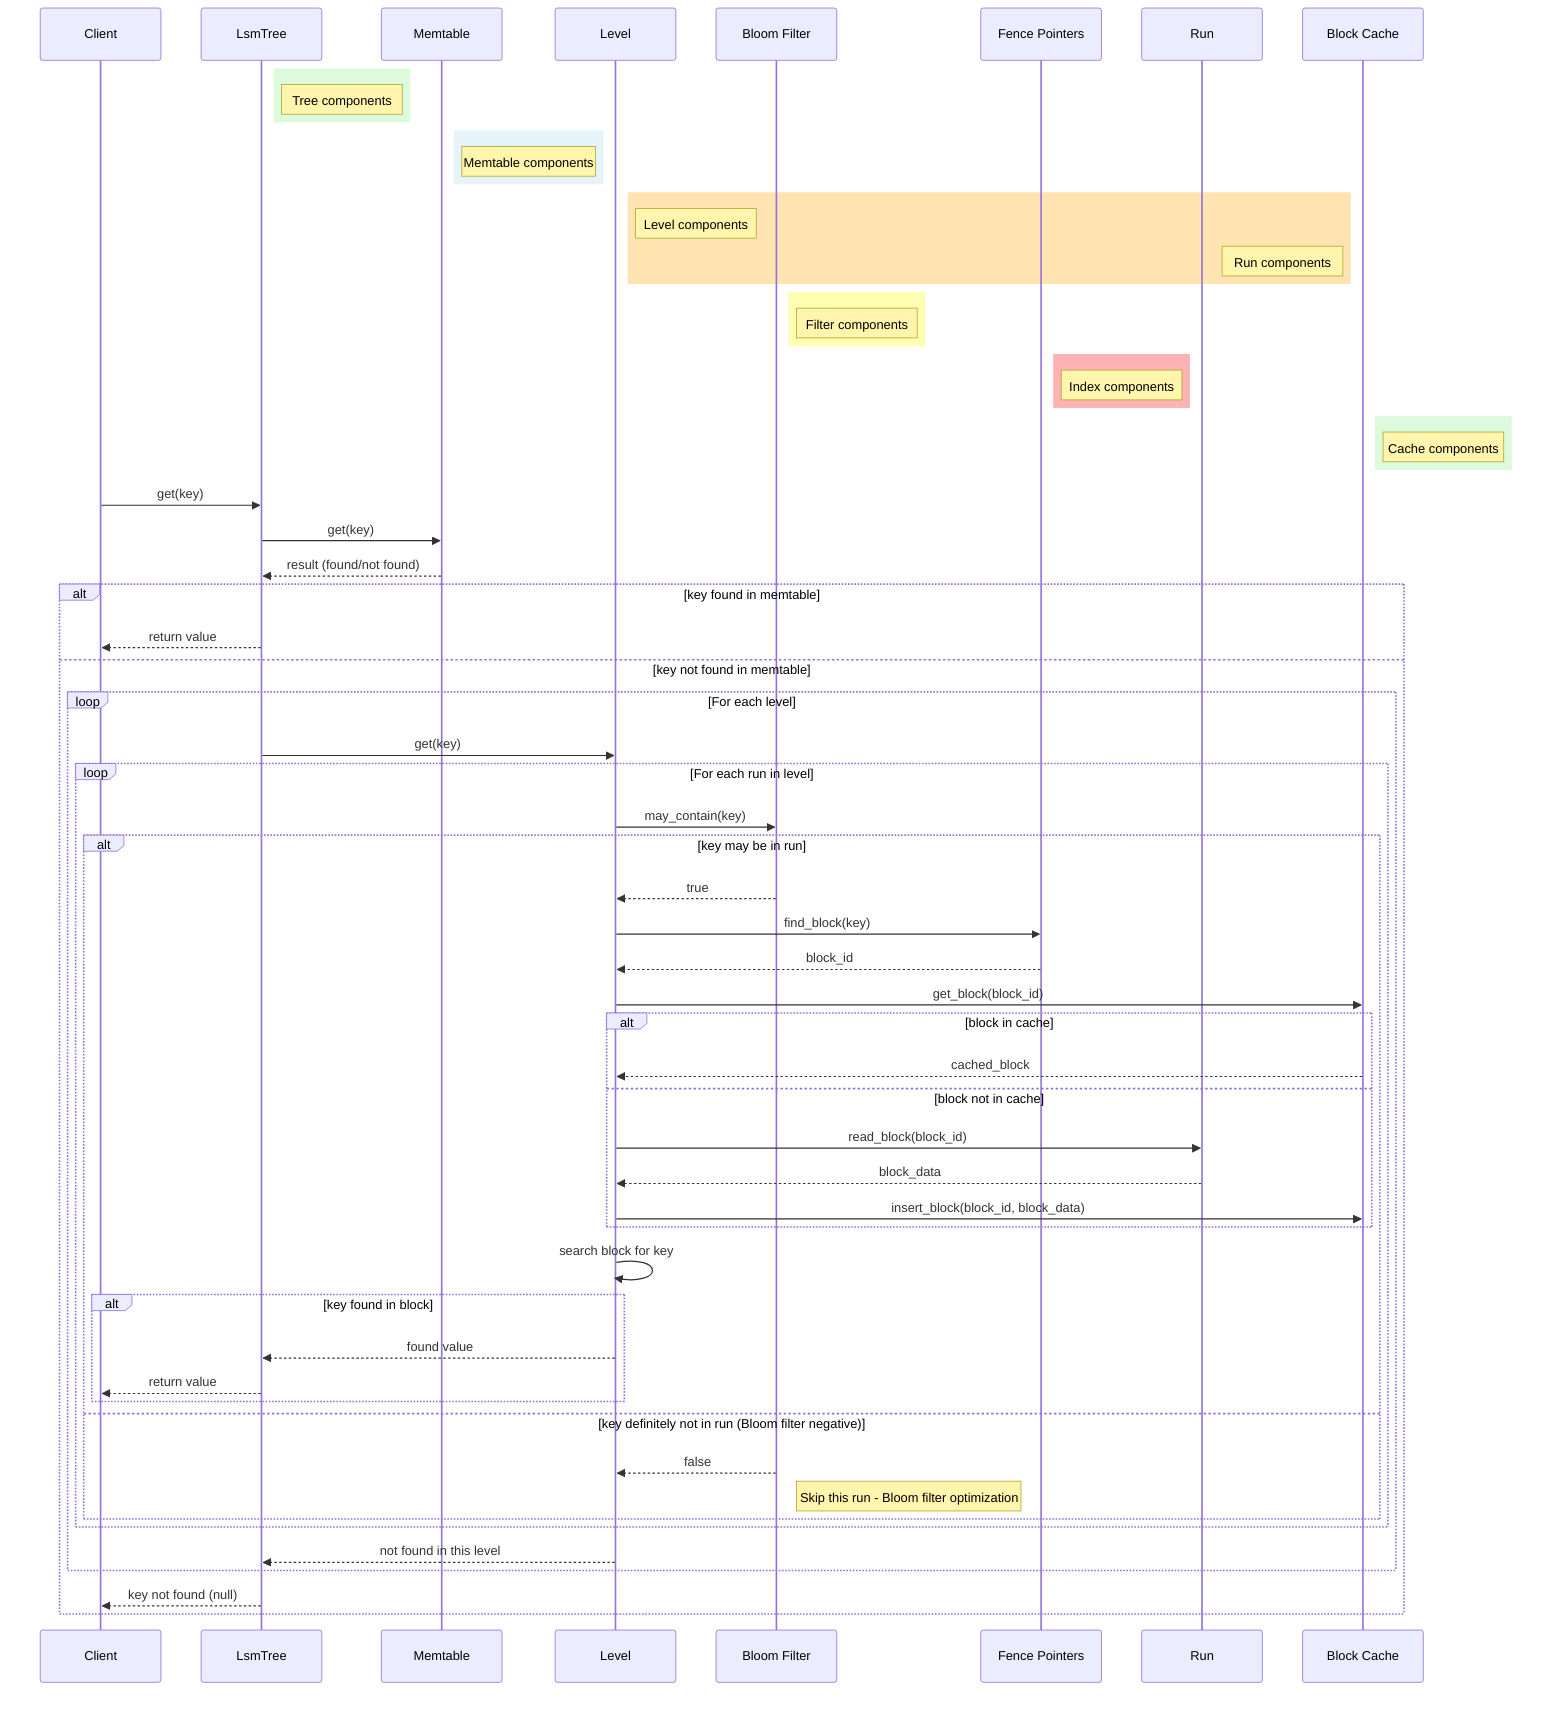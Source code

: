 sequenceDiagram
    participant Client
    participant LsmTree as LsmTree
    participant Memtable as Memtable
    participant Level as Level
    participant BloomFilter as Bloom Filter
    participant FencePointers as Fence Pointers
    participant Run as Run
    participant BlockCache as Block Cache
    
    %% Define participant boxes with consistent colors
    rect rgba(144, 238, 144, 0.3)
        note right of LsmTree: Tree components
    end
    rect rgba(173, 216, 230, 0.3)
        note right of Memtable: Memtable components
    end
    rect rgba(255, 165, 0, 0.3)
        note right of Level: Level components
        note right of Run: Run components
    end
    rect rgba(255, 255, 0, 0.3)
        note right of BloomFilter: Filter components
    end
    rect rgba(255, 0, 0, 0.3)
        note right of FencePointers: Index components
    end
    rect rgba(144, 238, 144, 0.3)
        note right of BlockCache: Cache components
    end
    
    %% GET operation flow
    Client->>LsmTree: get(key)
    
    %% Check memtable first
    LsmTree->>Memtable: get(key)
    Memtable-->>LsmTree: result (found/not found)
    
    alt key found in memtable
        LsmTree-->>Client: return value
    else key not found in memtable
        %% Check levels in sequence
        loop For each level
            LsmTree->>Level: get(key)
            
            loop For each run in level
                Level->>BloomFilter: may_contain(key)
                
                alt key may be in run
                    BloomFilter-->>Level: true
                    Level->>FencePointers: find_block(key)
                    FencePointers-->>Level: block_id
                    
                    %% Check block cache before disk read
                    Level->>BlockCache: get_block(block_id)
                    
                    alt block in cache
                        BlockCache-->>Level: cached_block
                    else block not in cache
                        Level->>Run: read_block(block_id)
                        Run-->>Level: block_data
                        Level->>BlockCache: insert_block(block_id, block_data)
                    end
                    
                    Level->>Level: search block for key
                    
                    alt key found in block
                        Level-->>LsmTree: found value
                        LsmTree-->>Client: return value
                    end
                else key definitely not in run (Bloom filter negative)
                    BloomFilter-->>Level: false
                    note right of BloomFilter: Skip this run - Bloom filter optimization
                end
            end
            
            Level-->>LsmTree: not found in this level
        end
        
        LsmTree-->>Client: key not found (null)
    end